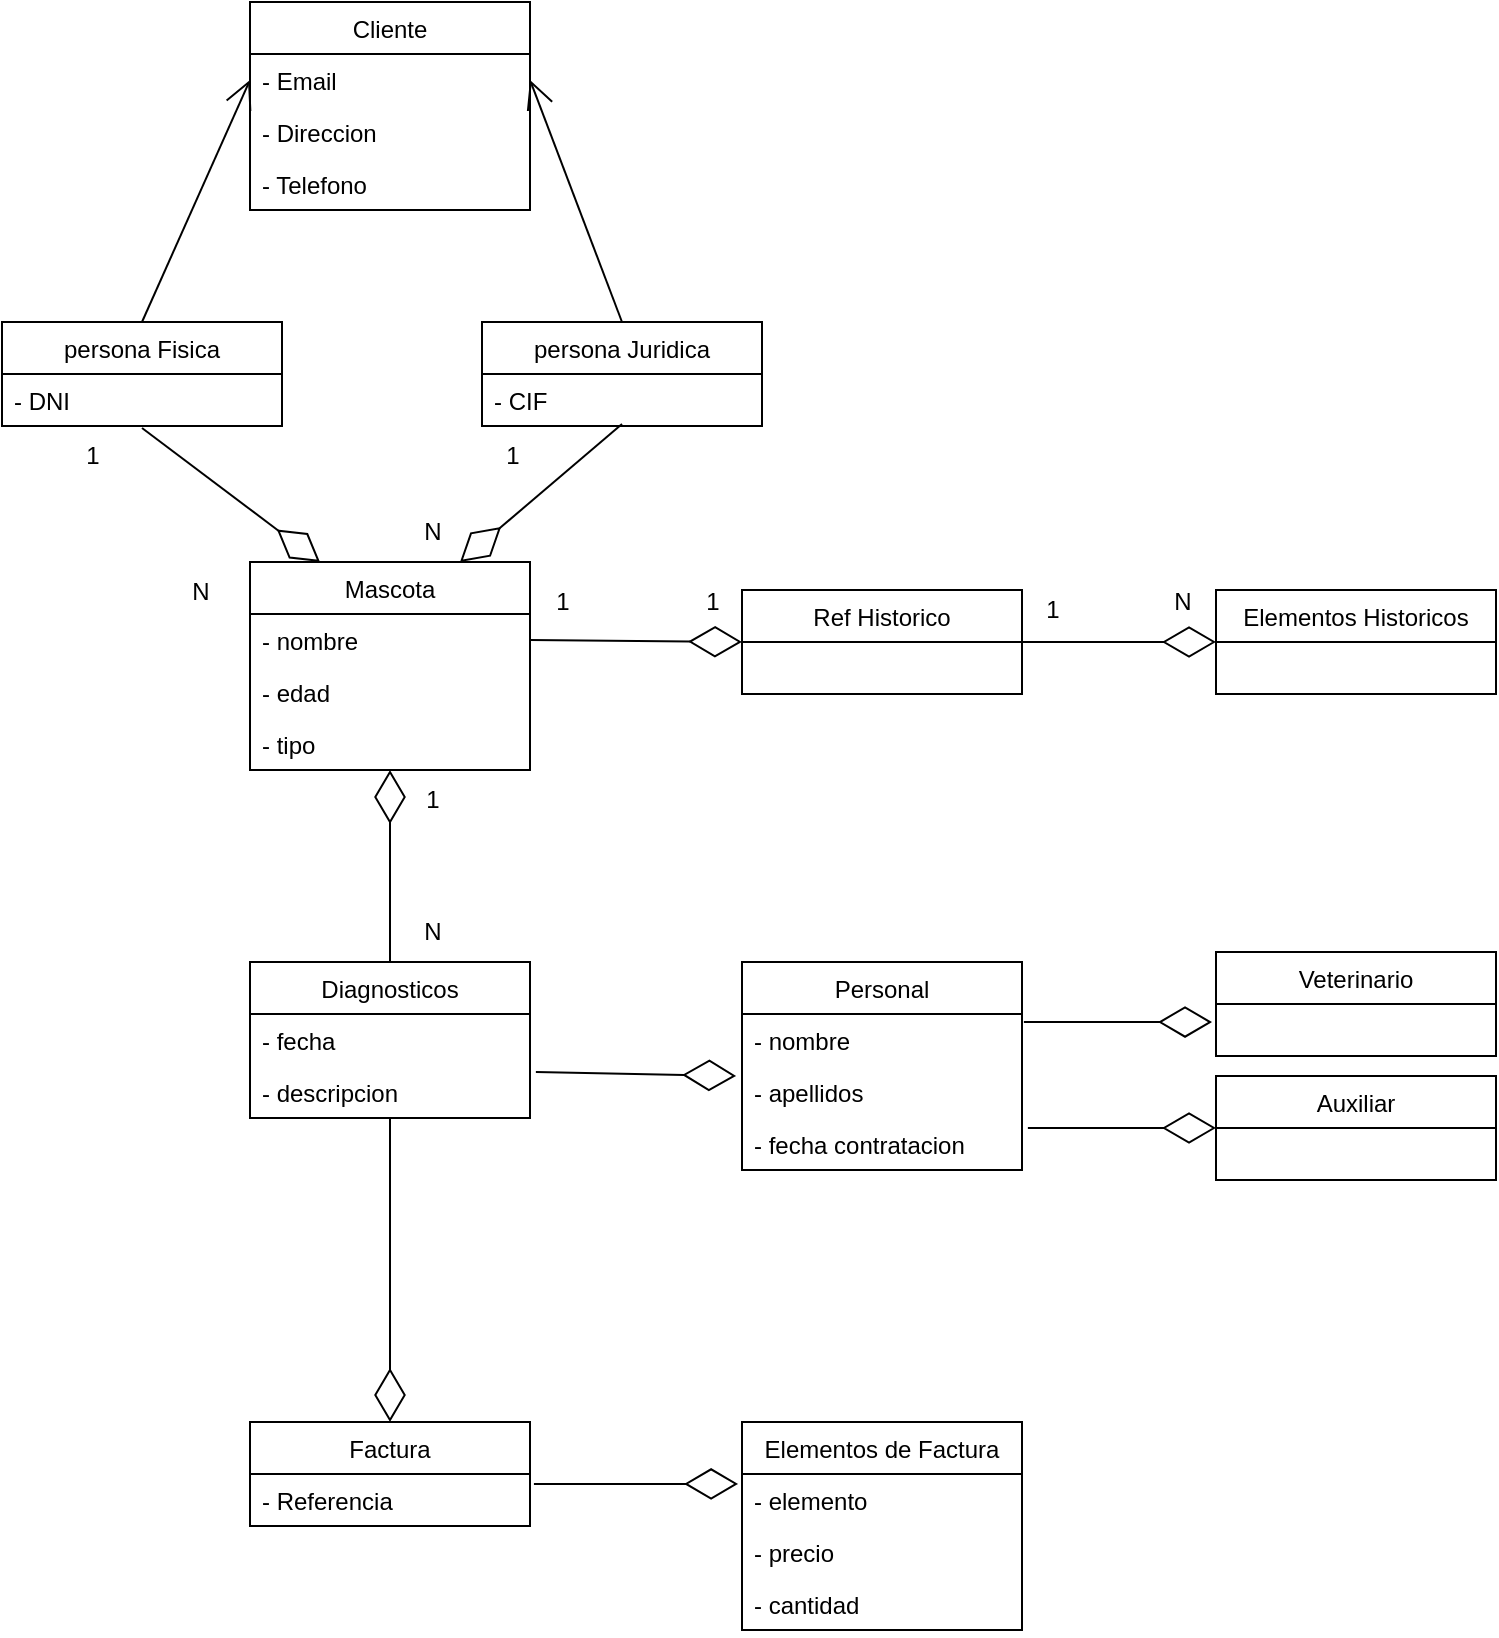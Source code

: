 <mxfile version="20.8.16" type="device"><diagram id="C5RBs43oDa-KdzZeNtuy" name="Page-1"><mxGraphModel dx="1034" dy="788" grid="1" gridSize="10" guides="1" tooltips="1" connect="1" arrows="1" fold="1" page="1" pageScale="1" pageWidth="827" pageHeight="1169" math="0" shadow="0"><root><mxCell id="WIyWlLk6GJQsqaUBKTNV-0"/><mxCell id="WIyWlLk6GJQsqaUBKTNV-1" parent="WIyWlLk6GJQsqaUBKTNV-0"/><mxCell id="YeyFBexbei6mWC9YIr2H-0" value="Cliente" style="swimlane;fontStyle=0;childLayout=stackLayout;horizontal=1;startSize=26;fillColor=none;horizontalStack=0;resizeParent=1;resizeParentMax=0;resizeLast=0;collapsible=1;marginBottom=0;" parent="WIyWlLk6GJQsqaUBKTNV-1" vertex="1"><mxGeometry x="204" y="40" width="140" height="104" as="geometry"/></mxCell><mxCell id="YeyFBexbei6mWC9YIr2H-1" value="- Email" style="text;strokeColor=none;fillColor=none;align=left;verticalAlign=top;spacingLeft=4;spacingRight=4;overflow=hidden;rotatable=0;points=[[0,0.5],[1,0.5]];portConstraint=eastwest;" parent="YeyFBexbei6mWC9YIr2H-0" vertex="1"><mxGeometry y="26" width="140" height="26" as="geometry"/></mxCell><mxCell id="YeyFBexbei6mWC9YIr2H-2" value="- Direccion" style="text;strokeColor=none;fillColor=none;align=left;verticalAlign=top;spacingLeft=4;spacingRight=4;overflow=hidden;rotatable=0;points=[[0,0.5],[1,0.5]];portConstraint=eastwest;" parent="YeyFBexbei6mWC9YIr2H-0" vertex="1"><mxGeometry y="52" width="140" height="26" as="geometry"/></mxCell><mxCell id="YeyFBexbei6mWC9YIr2H-3" value="- Telefono" style="text;strokeColor=none;fillColor=none;align=left;verticalAlign=top;spacingLeft=4;spacingRight=4;overflow=hidden;rotatable=0;points=[[0,0.5],[1,0.5]];portConstraint=eastwest;" parent="YeyFBexbei6mWC9YIr2H-0" vertex="1"><mxGeometry y="78" width="140" height="26" as="geometry"/></mxCell><mxCell id="YeyFBexbei6mWC9YIr2H-4" value="persona Fisica" style="swimlane;fontStyle=0;childLayout=stackLayout;horizontal=1;startSize=26;fillColor=none;horizontalStack=0;resizeParent=1;resizeParentMax=0;resizeLast=0;collapsible=1;marginBottom=0;" parent="WIyWlLk6GJQsqaUBKTNV-1" vertex="1"><mxGeometry x="80" y="200" width="140" height="52" as="geometry"/></mxCell><mxCell id="YeyFBexbei6mWC9YIr2H-5" value="- DNI" style="text;strokeColor=none;fillColor=none;align=left;verticalAlign=top;spacingLeft=4;spacingRight=4;overflow=hidden;rotatable=0;points=[[0,0.5],[1,0.5]];portConstraint=eastwest;" parent="YeyFBexbei6mWC9YIr2H-4" vertex="1"><mxGeometry y="26" width="140" height="26" as="geometry"/></mxCell><mxCell id="YeyFBexbei6mWC9YIr2H-8" value="persona Juridica" style="swimlane;fontStyle=0;childLayout=stackLayout;horizontal=1;startSize=26;fillColor=none;horizontalStack=0;resizeParent=1;resizeParentMax=0;resizeLast=0;collapsible=1;marginBottom=0;" parent="WIyWlLk6GJQsqaUBKTNV-1" vertex="1"><mxGeometry x="320" y="200" width="140" height="52" as="geometry"/></mxCell><mxCell id="YeyFBexbei6mWC9YIr2H-9" value="- CIF" style="text;strokeColor=none;fillColor=none;align=left;verticalAlign=top;spacingLeft=4;spacingRight=4;overflow=hidden;rotatable=0;points=[[0,0.5],[1,0.5]];portConstraint=eastwest;" parent="YeyFBexbei6mWC9YIr2H-8" vertex="1"><mxGeometry y="26" width="140" height="26" as="geometry"/></mxCell><mxCell id="YeyFBexbei6mWC9YIr2H-12" value="" style="endArrow=open;endFill=1;endSize=12;html=1;rounded=0;exitX=0.5;exitY=0;exitDx=0;exitDy=0;entryX=0;entryY=0.5;entryDx=0;entryDy=0;" parent="WIyWlLk6GJQsqaUBKTNV-1" source="YeyFBexbei6mWC9YIr2H-4" target="YeyFBexbei6mWC9YIr2H-1" edge="1"><mxGeometry width="160" relative="1" as="geometry"><mxPoint x="190" y="410" as="sourcePoint"/><mxPoint x="350" y="410" as="targetPoint"/></mxGeometry></mxCell><mxCell id="YeyFBexbei6mWC9YIr2H-13" value="" style="endArrow=open;endFill=1;endSize=12;html=1;rounded=0;entryX=1;entryY=0.5;entryDx=0;entryDy=0;exitX=0.5;exitY=0;exitDx=0;exitDy=0;" parent="WIyWlLk6GJQsqaUBKTNV-1" source="YeyFBexbei6mWC9YIr2H-8" target="YeyFBexbei6mWC9YIr2H-1" edge="1"><mxGeometry width="160" relative="1" as="geometry"><mxPoint x="390" y="200" as="sourcePoint"/><mxPoint x="550" y="200" as="targetPoint"/></mxGeometry></mxCell><mxCell id="YeyFBexbei6mWC9YIr2H-14" value="Mascota" style="swimlane;fontStyle=0;childLayout=stackLayout;horizontal=1;startSize=26;fillColor=none;horizontalStack=0;resizeParent=1;resizeParentMax=0;resizeLast=0;collapsible=1;marginBottom=0;" parent="WIyWlLk6GJQsqaUBKTNV-1" vertex="1"><mxGeometry x="204" y="320" width="140" height="104" as="geometry"/></mxCell><mxCell id="YeyFBexbei6mWC9YIr2H-15" value="- nombre" style="text;strokeColor=none;fillColor=none;align=left;verticalAlign=top;spacingLeft=4;spacingRight=4;overflow=hidden;rotatable=0;points=[[0,0.5],[1,0.5]];portConstraint=eastwest;" parent="YeyFBexbei6mWC9YIr2H-14" vertex="1"><mxGeometry y="26" width="140" height="26" as="geometry"/></mxCell><mxCell id="YeyFBexbei6mWC9YIr2H-16" value="- edad" style="text;strokeColor=none;fillColor=none;align=left;verticalAlign=top;spacingLeft=4;spacingRight=4;overflow=hidden;rotatable=0;points=[[0,0.5],[1,0.5]];portConstraint=eastwest;" parent="YeyFBexbei6mWC9YIr2H-14" vertex="1"><mxGeometry y="52" width="140" height="26" as="geometry"/></mxCell><mxCell id="YeyFBexbei6mWC9YIr2H-17" value="- tipo" style="text;strokeColor=none;fillColor=none;align=left;verticalAlign=top;spacingLeft=4;spacingRight=4;overflow=hidden;rotatable=0;points=[[0,0.5],[1,0.5]];portConstraint=eastwest;" parent="YeyFBexbei6mWC9YIr2H-14" vertex="1"><mxGeometry y="78" width="140" height="26" as="geometry"/></mxCell><mxCell id="YeyFBexbei6mWC9YIr2H-18" value="" style="endArrow=diamondThin;endFill=0;endSize=24;html=1;rounded=0;entryX=0.25;entryY=0;entryDx=0;entryDy=0;exitX=0.5;exitY=1.038;exitDx=0;exitDy=0;exitPerimeter=0;" parent="WIyWlLk6GJQsqaUBKTNV-1" source="YeyFBexbei6mWC9YIr2H-5" target="YeyFBexbei6mWC9YIr2H-14" edge="1"><mxGeometry width="160" relative="1" as="geometry"><mxPoint x="140" y="260" as="sourcePoint"/><mxPoint x="300" y="260" as="targetPoint"/></mxGeometry></mxCell><mxCell id="YeyFBexbei6mWC9YIr2H-19" value="" style="endArrow=diamondThin;endFill=0;endSize=24;html=1;rounded=0;entryX=0.75;entryY=0;entryDx=0;entryDy=0;exitX=0.5;exitY=0.962;exitDx=0;exitDy=0;exitPerimeter=0;" parent="WIyWlLk6GJQsqaUBKTNV-1" source="YeyFBexbei6mWC9YIr2H-9" target="YeyFBexbei6mWC9YIr2H-14" edge="1"><mxGeometry width="160" relative="1" as="geometry"><mxPoint x="390" y="260" as="sourcePoint"/><mxPoint x="550" y="260" as="targetPoint"/></mxGeometry></mxCell><mxCell id="YeyFBexbei6mWC9YIr2H-20" value="Ref Historico" style="swimlane;fontStyle=0;childLayout=stackLayout;horizontal=1;startSize=26;fillColor=none;horizontalStack=0;resizeParent=1;resizeParentMax=0;resizeLast=0;collapsible=1;marginBottom=0;" parent="WIyWlLk6GJQsqaUBKTNV-1" vertex="1"><mxGeometry x="450" y="334" width="140" height="52" as="geometry"/></mxCell><mxCell id="YeyFBexbei6mWC9YIr2H-24" value="Elementos Historicos" style="swimlane;fontStyle=0;childLayout=stackLayout;horizontal=1;startSize=26;fillColor=none;horizontalStack=0;resizeParent=1;resizeParentMax=0;resizeLast=0;collapsible=1;marginBottom=0;" parent="WIyWlLk6GJQsqaUBKTNV-1" vertex="1"><mxGeometry x="687" y="334" width="140" height="52" as="geometry"/></mxCell><mxCell id="YeyFBexbei6mWC9YIr2H-28" value="1" style="text;html=1;align=center;verticalAlign=middle;resizable=0;points=[];autosize=1;strokeColor=none;fillColor=none;" parent="WIyWlLk6GJQsqaUBKTNV-1" vertex="1"><mxGeometry x="110" y="252" width="30" height="30" as="geometry"/></mxCell><mxCell id="YeyFBexbei6mWC9YIr2H-29" value="N" style="text;html=1;align=center;verticalAlign=middle;resizable=0;points=[];autosize=1;strokeColor=none;fillColor=none;" parent="WIyWlLk6GJQsqaUBKTNV-1" vertex="1"><mxGeometry x="164" y="320" width="30" height="30" as="geometry"/></mxCell><mxCell id="YeyFBexbei6mWC9YIr2H-30" value="1" style="text;html=1;align=center;verticalAlign=middle;resizable=0;points=[];autosize=1;strokeColor=none;fillColor=none;" parent="WIyWlLk6GJQsqaUBKTNV-1" vertex="1"><mxGeometry x="320" y="252" width="30" height="30" as="geometry"/></mxCell><mxCell id="YeyFBexbei6mWC9YIr2H-31" value="N" style="text;html=1;align=center;verticalAlign=middle;resizable=0;points=[];autosize=1;strokeColor=none;fillColor=none;" parent="WIyWlLk6GJQsqaUBKTNV-1" vertex="1"><mxGeometry x="280" y="290" width="30" height="30" as="geometry"/></mxCell><mxCell id="YeyFBexbei6mWC9YIr2H-32" value="" style="endArrow=diamondThin;endFill=0;endSize=24;html=1;rounded=0;entryX=0;entryY=0.5;entryDx=0;entryDy=0;exitX=1;exitY=0.5;exitDx=0;exitDy=0;" parent="WIyWlLk6GJQsqaUBKTNV-1" source="YeyFBexbei6mWC9YIr2H-15" target="YeyFBexbei6mWC9YIr2H-20" edge="1"><mxGeometry width="160" relative="1" as="geometry"><mxPoint x="350" y="360" as="sourcePoint"/><mxPoint x="510" y="360" as="targetPoint"/></mxGeometry></mxCell><mxCell id="YeyFBexbei6mWC9YIr2H-33" value="" style="endArrow=diamondThin;endFill=0;endSize=24;html=1;rounded=0;entryX=0;entryY=0.5;entryDx=0;entryDy=0;" parent="WIyWlLk6GJQsqaUBKTNV-1" target="YeyFBexbei6mWC9YIr2H-24" edge="1"><mxGeometry width="160" relative="1" as="geometry"><mxPoint x="590" y="360" as="sourcePoint"/><mxPoint x="750" y="360" as="targetPoint"/></mxGeometry></mxCell><mxCell id="YeyFBexbei6mWC9YIr2H-34" value="1" style="text;html=1;align=center;verticalAlign=middle;resizable=0;points=[];autosize=1;strokeColor=none;fillColor=none;" parent="WIyWlLk6GJQsqaUBKTNV-1" vertex="1"><mxGeometry x="345" y="325" width="30" height="30" as="geometry"/></mxCell><mxCell id="YeyFBexbei6mWC9YIr2H-35" value="1" style="text;html=1;align=center;verticalAlign=middle;resizable=0;points=[];autosize=1;strokeColor=none;fillColor=none;" parent="WIyWlLk6GJQsqaUBKTNV-1" vertex="1"><mxGeometry x="420" y="325" width="30" height="30" as="geometry"/></mxCell><mxCell id="YeyFBexbei6mWC9YIr2H-36" value="1" style="text;html=1;align=center;verticalAlign=middle;resizable=0;points=[];autosize=1;strokeColor=none;fillColor=none;" parent="WIyWlLk6GJQsqaUBKTNV-1" vertex="1"><mxGeometry x="590" y="329" width="30" height="30" as="geometry"/></mxCell><mxCell id="YeyFBexbei6mWC9YIr2H-37" value="N" style="text;html=1;align=center;verticalAlign=middle;resizable=0;points=[];autosize=1;strokeColor=none;fillColor=none;" parent="WIyWlLk6GJQsqaUBKTNV-1" vertex="1"><mxGeometry x="655" y="325" width="30" height="30" as="geometry"/></mxCell><mxCell id="rQ9X9xhJChtXpacwJL8P-0" value="Diagnosticos" style="swimlane;fontStyle=0;childLayout=stackLayout;horizontal=1;startSize=26;fillColor=none;horizontalStack=0;resizeParent=1;resizeParentMax=0;resizeLast=0;collapsible=1;marginBottom=0;" parent="WIyWlLk6GJQsqaUBKTNV-1" vertex="1"><mxGeometry x="204" y="520" width="140" height="78" as="geometry"/></mxCell><mxCell id="rQ9X9xhJChtXpacwJL8P-1" value="- fecha" style="text;strokeColor=none;fillColor=none;align=left;verticalAlign=top;spacingLeft=4;spacingRight=4;overflow=hidden;rotatable=0;points=[[0,0.5],[1,0.5]];portConstraint=eastwest;" parent="rQ9X9xhJChtXpacwJL8P-0" vertex="1"><mxGeometry y="26" width="140" height="26" as="geometry"/></mxCell><mxCell id="rQ9X9xhJChtXpacwJL8P-2" value="- descripcion" style="text;strokeColor=none;fillColor=none;align=left;verticalAlign=top;spacingLeft=4;spacingRight=4;overflow=hidden;rotatable=0;points=[[0,0.5],[1,0.5]];portConstraint=eastwest;" parent="rQ9X9xhJChtXpacwJL8P-0" vertex="1"><mxGeometry y="52" width="140" height="26" as="geometry"/></mxCell><mxCell id="rQ9X9xhJChtXpacwJL8P-4" value="" style="endArrow=diamondThin;endFill=0;endSize=24;html=1;rounded=0;entryX=0.5;entryY=1;entryDx=0;entryDy=0;entryPerimeter=0;exitX=0.5;exitY=0;exitDx=0;exitDy=0;" parent="WIyWlLk6GJQsqaUBKTNV-1" source="rQ9X9xhJChtXpacwJL8P-0" target="YeyFBexbei6mWC9YIr2H-17" edge="1"><mxGeometry width="160" relative="1" as="geometry"><mxPoint x="270" y="520" as="sourcePoint"/><mxPoint x="430" y="520" as="targetPoint"/></mxGeometry></mxCell><mxCell id="rQ9X9xhJChtXpacwJL8P-5" value="1" style="text;html=1;align=center;verticalAlign=middle;resizable=0;points=[];autosize=1;strokeColor=none;fillColor=none;" parent="WIyWlLk6GJQsqaUBKTNV-1" vertex="1"><mxGeometry x="280" y="424" width="30" height="30" as="geometry"/></mxCell><mxCell id="rQ9X9xhJChtXpacwJL8P-6" value="N" style="text;html=1;align=center;verticalAlign=middle;resizable=0;points=[];autosize=1;strokeColor=none;fillColor=none;" parent="WIyWlLk6GJQsqaUBKTNV-1" vertex="1"><mxGeometry x="280" y="490" width="30" height="30" as="geometry"/></mxCell><mxCell id="rQ9X9xhJChtXpacwJL8P-7" value="Personal" style="swimlane;fontStyle=0;childLayout=stackLayout;horizontal=1;startSize=26;fillColor=none;horizontalStack=0;resizeParent=1;resizeParentMax=0;resizeLast=0;collapsible=1;marginBottom=0;" parent="WIyWlLk6GJQsqaUBKTNV-1" vertex="1"><mxGeometry x="450" y="520" width="140" height="104" as="geometry"/></mxCell><mxCell id="rQ9X9xhJChtXpacwJL8P-8" value="- nombre" style="text;strokeColor=none;fillColor=none;align=left;verticalAlign=top;spacingLeft=4;spacingRight=4;overflow=hidden;rotatable=0;points=[[0,0.5],[1,0.5]];portConstraint=eastwest;" parent="rQ9X9xhJChtXpacwJL8P-7" vertex="1"><mxGeometry y="26" width="140" height="26" as="geometry"/></mxCell><mxCell id="rQ9X9xhJChtXpacwJL8P-9" value="- apellidos" style="text;strokeColor=none;fillColor=none;align=left;verticalAlign=top;spacingLeft=4;spacingRight=4;overflow=hidden;rotatable=0;points=[[0,0.5],[1,0.5]];portConstraint=eastwest;" parent="rQ9X9xhJChtXpacwJL8P-7" vertex="1"><mxGeometry y="52" width="140" height="26" as="geometry"/></mxCell><mxCell id="rQ9X9xhJChtXpacwJL8P-10" value="- fecha contratacion" style="text;strokeColor=none;fillColor=none;align=left;verticalAlign=top;spacingLeft=4;spacingRight=4;overflow=hidden;rotatable=0;points=[[0,0.5],[1,0.5]];portConstraint=eastwest;" parent="rQ9X9xhJChtXpacwJL8P-7" vertex="1"><mxGeometry y="78" width="140" height="26" as="geometry"/></mxCell><mxCell id="rQ9X9xhJChtXpacwJL8P-11" value="Veterinario" style="swimlane;fontStyle=0;childLayout=stackLayout;horizontal=1;startSize=26;fillColor=none;horizontalStack=0;resizeParent=1;resizeParentMax=0;resizeLast=0;collapsible=1;marginBottom=0;" parent="WIyWlLk6GJQsqaUBKTNV-1" vertex="1"><mxGeometry x="687" y="515" width="140" height="52" as="geometry"/></mxCell><mxCell id="rQ9X9xhJChtXpacwJL8P-15" value="Auxiliar" style="swimlane;fontStyle=0;childLayout=stackLayout;horizontal=1;startSize=26;fillColor=none;horizontalStack=0;resizeParent=1;resizeParentMax=0;resizeLast=0;collapsible=1;marginBottom=0;" parent="WIyWlLk6GJQsqaUBKTNV-1" vertex="1"><mxGeometry x="687" y="577" width="140" height="52" as="geometry"/></mxCell><mxCell id="rQ9X9xhJChtXpacwJL8P-19" value="" style="endArrow=diamondThin;endFill=0;endSize=24;html=1;rounded=0;entryX=0;entryY=0.5;entryDx=0;entryDy=0;exitX=1.021;exitY=0.192;exitDx=0;exitDy=0;exitPerimeter=0;" parent="WIyWlLk6GJQsqaUBKTNV-1" source="rQ9X9xhJChtXpacwJL8P-10" target="rQ9X9xhJChtXpacwJL8P-15" edge="1"><mxGeometry width="160" relative="1" as="geometry"><mxPoint x="590" y="600" as="sourcePoint"/><mxPoint x="750" y="600" as="targetPoint"/></mxGeometry></mxCell><mxCell id="rQ9X9xhJChtXpacwJL8P-20" value="" style="endArrow=diamondThin;endFill=0;endSize=24;html=1;rounded=0;entryX=0;entryY=0.5;entryDx=0;entryDy=0;exitX=1.021;exitY=0.192;exitDx=0;exitDy=0;exitPerimeter=0;" parent="WIyWlLk6GJQsqaUBKTNV-1" edge="1"><mxGeometry width="160" relative="1" as="geometry"><mxPoint x="590.94" y="550.002" as="sourcePoint"/><mxPoint x="685" y="550.01" as="targetPoint"/></mxGeometry></mxCell><mxCell id="rQ9X9xhJChtXpacwJL8P-21" value="" style="endArrow=diamondThin;endFill=0;endSize=24;html=1;rounded=0;entryX=-0.021;entryY=0.192;entryDx=0;entryDy=0;entryPerimeter=0;exitX=1.021;exitY=0.115;exitDx=0;exitDy=0;exitPerimeter=0;" parent="WIyWlLk6GJQsqaUBKTNV-1" source="rQ9X9xhJChtXpacwJL8P-2" target="rQ9X9xhJChtXpacwJL8P-9" edge="1"><mxGeometry width="160" relative="1" as="geometry"><mxPoint x="340" y="560" as="sourcePoint"/><mxPoint x="500" y="560" as="targetPoint"/></mxGeometry></mxCell><mxCell id="rQ9X9xhJChtXpacwJL8P-22" value="Factura" style="swimlane;fontStyle=0;childLayout=stackLayout;horizontal=1;startSize=26;fillColor=none;horizontalStack=0;resizeParent=1;resizeParentMax=0;resizeLast=0;collapsible=1;marginBottom=0;" parent="WIyWlLk6GJQsqaUBKTNV-1" vertex="1"><mxGeometry x="204" y="750" width="140" height="52" as="geometry"/></mxCell><mxCell id="rQ9X9xhJChtXpacwJL8P-23" value="- Referencia" style="text;strokeColor=none;fillColor=none;align=left;verticalAlign=top;spacingLeft=4;spacingRight=4;overflow=hidden;rotatable=0;points=[[0,0.5],[1,0.5]];portConstraint=eastwest;" parent="rQ9X9xhJChtXpacwJL8P-22" vertex="1"><mxGeometry y="26" width="140" height="26" as="geometry"/></mxCell><mxCell id="rQ9X9xhJChtXpacwJL8P-26" value="Elementos de Factura" style="swimlane;fontStyle=0;childLayout=stackLayout;horizontal=1;startSize=26;fillColor=none;horizontalStack=0;resizeParent=1;resizeParentMax=0;resizeLast=0;collapsible=1;marginBottom=0;" parent="WIyWlLk6GJQsqaUBKTNV-1" vertex="1"><mxGeometry x="450" y="750" width="140" height="104" as="geometry"/></mxCell><mxCell id="rQ9X9xhJChtXpacwJL8P-27" value="- elemento" style="text;strokeColor=none;fillColor=none;align=left;verticalAlign=top;spacingLeft=4;spacingRight=4;overflow=hidden;rotatable=0;points=[[0,0.5],[1,0.5]];portConstraint=eastwest;" parent="rQ9X9xhJChtXpacwJL8P-26" vertex="1"><mxGeometry y="26" width="140" height="26" as="geometry"/></mxCell><mxCell id="rQ9X9xhJChtXpacwJL8P-28" value="- precio" style="text;strokeColor=none;fillColor=none;align=left;verticalAlign=top;spacingLeft=4;spacingRight=4;overflow=hidden;rotatable=0;points=[[0,0.5],[1,0.5]];portConstraint=eastwest;" parent="rQ9X9xhJChtXpacwJL8P-26" vertex="1"><mxGeometry y="52" width="140" height="26" as="geometry"/></mxCell><mxCell id="rQ9X9xhJChtXpacwJL8P-29" value="- cantidad" style="text;strokeColor=none;fillColor=none;align=left;verticalAlign=top;spacingLeft=4;spacingRight=4;overflow=hidden;rotatable=0;points=[[0,0.5],[1,0.5]];portConstraint=eastwest;" parent="rQ9X9xhJChtXpacwJL8P-26" vertex="1"><mxGeometry y="78" width="140" height="26" as="geometry"/></mxCell><mxCell id="rQ9X9xhJChtXpacwJL8P-30" value="" style="endArrow=diamondThin;endFill=0;endSize=24;html=1;rounded=0;entryX=-0.014;entryY=0.192;entryDx=0;entryDy=0;entryPerimeter=0;exitX=1.014;exitY=0.192;exitDx=0;exitDy=0;exitPerimeter=0;" parent="WIyWlLk6GJQsqaUBKTNV-1" source="rQ9X9xhJChtXpacwJL8P-23" target="rQ9X9xhJChtXpacwJL8P-27" edge="1"><mxGeometry width="160" relative="1" as="geometry"><mxPoint x="350" y="780" as="sourcePoint"/><mxPoint x="510" y="780" as="targetPoint"/></mxGeometry></mxCell><mxCell id="rQ9X9xhJChtXpacwJL8P-31" value="" style="endArrow=diamondThin;endFill=0;endSize=24;html=1;rounded=0;entryX=0.5;entryY=0;entryDx=0;entryDy=0;exitX=0.5;exitY=1;exitDx=0;exitDy=0;exitPerimeter=0;" parent="WIyWlLk6GJQsqaUBKTNV-1" source="rQ9X9xhJChtXpacwJL8P-2" target="rQ9X9xhJChtXpacwJL8P-22" edge="1"><mxGeometry width="160" relative="1" as="geometry"><mxPoint x="280" y="600" as="sourcePoint"/><mxPoint x="440" y="600" as="targetPoint"/></mxGeometry></mxCell></root></mxGraphModel></diagram></mxfile>